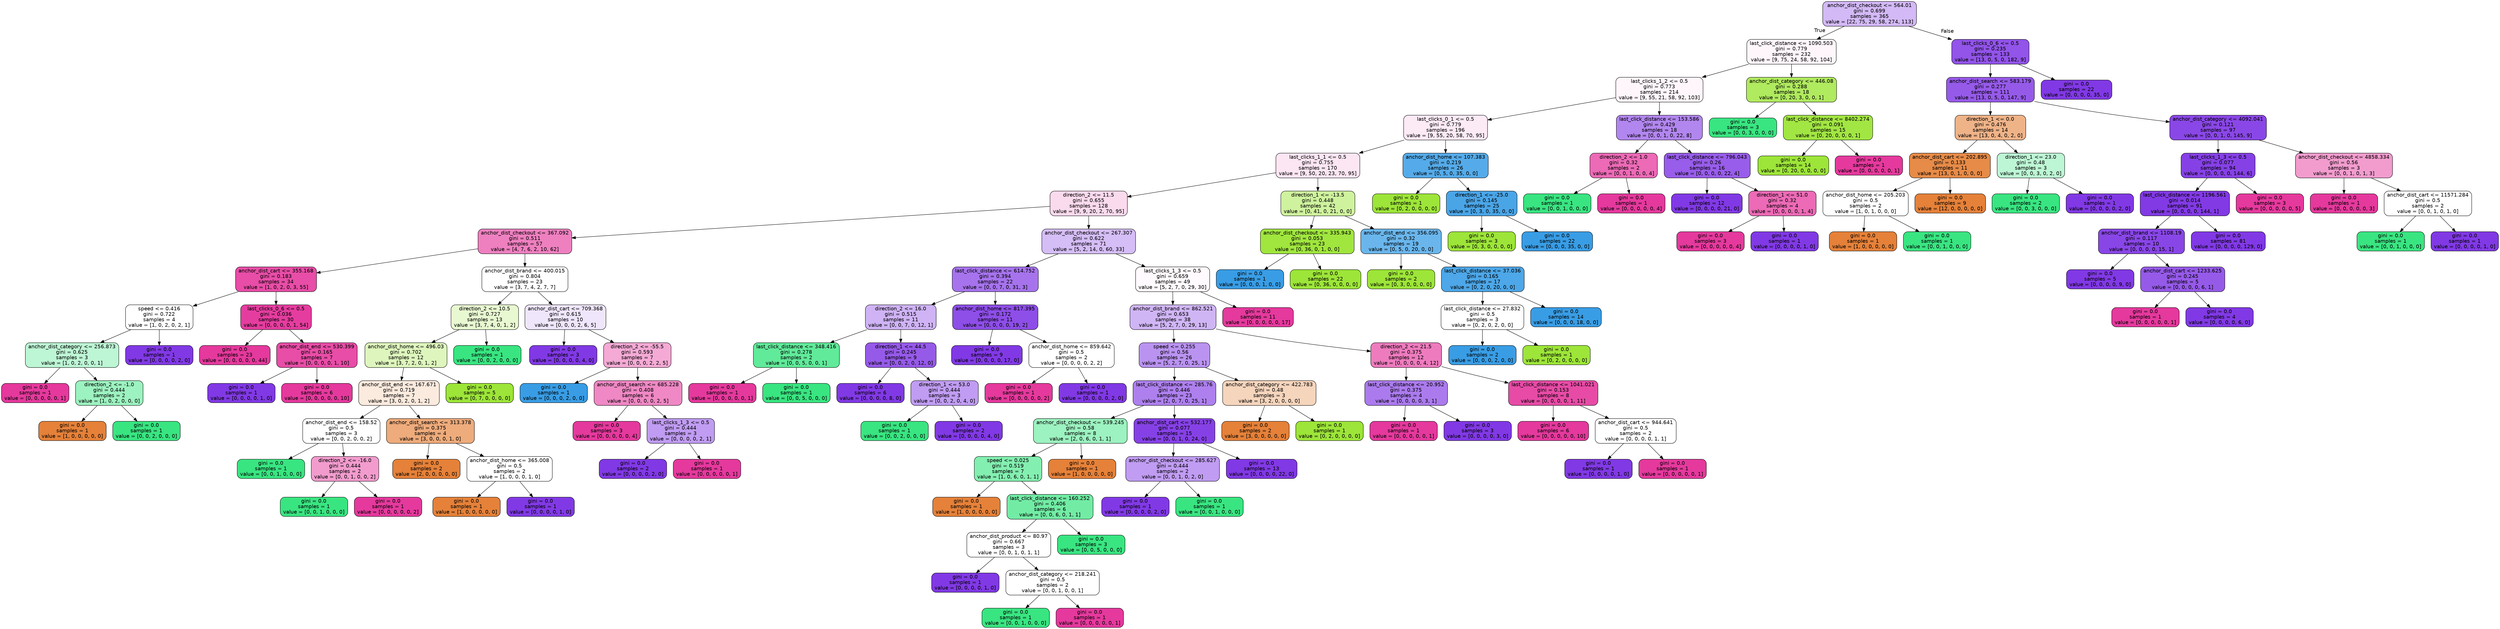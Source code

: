 digraph Tree {
node [shape=box, style="filled, rounded", color="black", fontname=helvetica] ;
edge [fontname=helvetica] ;
0 [label="anchor_dist_checkout <= 564.01\ngini = 0.699\nsamples = 365\nvalue = [22, 75, 29, 58, 274, 113]", fillcolor="#d3b9f6"] ;
1 [label="last_click_distance <= 1090.503\ngini = 0.779\nsamples = 232\nvalue = [9, 75, 24, 58, 92, 104]", fillcolor="#fef6fb"] ;
0 -> 1 [labeldistance=2.5, labelangle=45, headlabel="True"] ;
2 [label="last_clicks_1_2 <= 0.5\ngini = 0.773\nsamples = 214\nvalue = [9, 55, 21, 58, 92, 103]", fillcolor="#fef6fb"] ;
1 -> 2 ;
3 [label="last_clicks_0_1 <= 0.5\ngini = 0.779\nsamples = 196\nvalue = [9, 55, 20, 58, 70, 95]", fillcolor="#fceaf5"] ;
2 -> 3 ;
4 [label="last_clicks_1_1 <= 0.5\ngini = 0.755\nsamples = 170\nvalue = [9, 50, 20, 23, 70, 95]", fillcolor="#fce6f3"] ;
3 -> 4 ;
5 [label="direction_2 <= 11.5\ngini = 0.655\nsamples = 128\nvalue = [9, 9, 20, 2, 70, 95]", fillcolor="#fadaed"] ;
4 -> 5 ;
6 [label="anchor_dist_checkout <= 367.092\ngini = 0.511\nsamples = 57\nvalue = [4, 7, 6, 2, 10, 62]", fillcolor="#ee80c0"] ;
5 -> 6 ;
7 [label="anchor_dist_cart <= 355.168\ngini = 0.183\nsamples = 34\nvalue = [1, 0, 2, 0, 3, 55]", fillcolor="#e84da7"] ;
6 -> 7 ;
8 [label="speed <= 0.416\ngini = 0.722\nsamples = 4\nvalue = [1, 0, 2, 0, 2, 1]", fillcolor="#ffffff"] ;
7 -> 8 ;
9 [label="anchor_dist_category <= 256.873\ngini = 0.625\nsamples = 3\nvalue = [1, 0, 2, 0, 0, 1]", fillcolor="#bdf6d5"] ;
8 -> 9 ;
10 [label="gini = 0.0\nsamples = 1\nvalue = [0, 0, 0, 0, 0, 1]", fillcolor="#e5399d"] ;
9 -> 10 ;
11 [label="direction_2 <= -1.0\ngini = 0.444\nsamples = 2\nvalue = [1, 0, 2, 0, 0, 0]", fillcolor="#9cf2c0"] ;
9 -> 11 ;
12 [label="gini = 0.0\nsamples = 1\nvalue = [1, 0, 0, 0, 0, 0]", fillcolor="#e58139"] ;
11 -> 12 ;
13 [label="gini = 0.0\nsamples = 1\nvalue = [0, 0, 2, 0, 0, 0]", fillcolor="#39e581"] ;
11 -> 13 ;
14 [label="gini = 0.0\nsamples = 1\nvalue = [0, 0, 0, 0, 2, 0]", fillcolor="#8139e5"] ;
8 -> 14 ;
15 [label="last_clicks_0_6 <= 0.5\ngini = 0.036\nsamples = 30\nvalue = [0, 0, 0, 0, 1, 54]", fillcolor="#e53d9f"] ;
7 -> 15 ;
16 [label="gini = 0.0\nsamples = 23\nvalue = [0, 0, 0, 0, 0, 44]", fillcolor="#e5399d"] ;
15 -> 16 ;
17 [label="anchor_dist_end <= 530.399\ngini = 0.165\nsamples = 7\nvalue = [0, 0, 0, 0, 1, 10]", fillcolor="#e84da7"] ;
15 -> 17 ;
18 [label="gini = 0.0\nsamples = 1\nvalue = [0, 0, 0, 0, 1, 0]", fillcolor="#8139e5"] ;
17 -> 18 ;
19 [label="gini = 0.0\nsamples = 6\nvalue = [0, 0, 0, 0, 0, 10]", fillcolor="#e5399d"] ;
17 -> 19 ;
20 [label="anchor_dist_brand <= 400.015\ngini = 0.804\nsamples = 23\nvalue = [3, 7, 4, 2, 7, 7]", fillcolor="#ffffff"] ;
6 -> 20 ;
21 [label="direction_2 <= 10.5\ngini = 0.727\nsamples = 13\nvalue = [3, 7, 4, 0, 1, 2]", fillcolor="#e8f9d1"] ;
20 -> 21 ;
22 [label="anchor_dist_home <= 496.03\ngini = 0.702\nsamples = 12\nvalue = [3, 7, 2, 0, 1, 2]", fillcolor="#def6bd"] ;
21 -> 22 ;
23 [label="anchor_dist_end <= 167.671\ngini = 0.719\nsamples = 7\nvalue = [3, 0, 2, 0, 1, 2]", fillcolor="#fbeade"] ;
22 -> 23 ;
24 [label="anchor_dist_end <= 158.52\ngini = 0.5\nsamples = 3\nvalue = [0, 0, 2, 0, 0, 2]", fillcolor="#ffffff"] ;
23 -> 24 ;
25 [label="gini = 0.0\nsamples = 1\nvalue = [0, 0, 1, 0, 0, 0]", fillcolor="#39e581"] ;
24 -> 25 ;
26 [label="direction_2 <= -16.0\ngini = 0.444\nsamples = 2\nvalue = [0, 0, 1, 0, 0, 2]", fillcolor="#f29cce"] ;
24 -> 26 ;
27 [label="gini = 0.0\nsamples = 1\nvalue = [0, 0, 1, 0, 0, 0]", fillcolor="#39e581"] ;
26 -> 27 ;
28 [label="gini = 0.0\nsamples = 1\nvalue = [0, 0, 0, 0, 0, 2]", fillcolor="#e5399d"] ;
26 -> 28 ;
29 [label="anchor_dist_search <= 313.378\ngini = 0.375\nsamples = 4\nvalue = [3, 0, 0, 0, 1, 0]", fillcolor="#eeab7b"] ;
23 -> 29 ;
30 [label="gini = 0.0\nsamples = 2\nvalue = [2, 0, 0, 0, 0, 0]", fillcolor="#e58139"] ;
29 -> 30 ;
31 [label="anchor_dist_home <= 365.008\ngini = 0.5\nsamples = 2\nvalue = [1, 0, 0, 0, 1, 0]", fillcolor="#ffffff"] ;
29 -> 31 ;
32 [label="gini = 0.0\nsamples = 1\nvalue = [1, 0, 0, 0, 0, 0]", fillcolor="#e58139"] ;
31 -> 32 ;
33 [label="gini = 0.0\nsamples = 1\nvalue = [0, 0, 0, 0, 1, 0]", fillcolor="#8139e5"] ;
31 -> 33 ;
34 [label="gini = 0.0\nsamples = 5\nvalue = [0, 7, 0, 0, 0, 0]", fillcolor="#9de539"] ;
22 -> 34 ;
35 [label="gini = 0.0\nsamples = 1\nvalue = [0, 0, 2, 0, 0, 0]", fillcolor="#39e581"] ;
21 -> 35 ;
36 [label="anchor_dist_cart <= 709.368\ngini = 0.615\nsamples = 10\nvalue = [0, 0, 0, 2, 6, 5]", fillcolor="#efe6fc"] ;
20 -> 36 ;
37 [label="gini = 0.0\nsamples = 3\nvalue = [0, 0, 0, 0, 4, 0]", fillcolor="#8139e5"] ;
36 -> 37 ;
38 [label="direction_2 <= -55.5\ngini = 0.593\nsamples = 7\nvalue = [0, 0, 0, 2, 2, 5]", fillcolor="#f4aad5"] ;
36 -> 38 ;
39 [label="gini = 0.0\nsamples = 1\nvalue = [0, 0, 0, 2, 0, 0]", fillcolor="#399de5"] ;
38 -> 39 ;
40 [label="anchor_dist_search <= 685.228\ngini = 0.408\nsamples = 6\nvalue = [0, 0, 0, 0, 2, 5]", fillcolor="#ef88c4"] ;
38 -> 40 ;
41 [label="gini = 0.0\nsamples = 3\nvalue = [0, 0, 0, 0, 0, 4]", fillcolor="#e5399d"] ;
40 -> 41 ;
42 [label="last_clicks_1_3 <= 0.5\ngini = 0.444\nsamples = 3\nvalue = [0, 0, 0, 0, 2, 1]", fillcolor="#c09cf2"] ;
40 -> 42 ;
43 [label="gini = 0.0\nsamples = 2\nvalue = [0, 0, 0, 0, 2, 0]", fillcolor="#8139e5"] ;
42 -> 43 ;
44 [label="gini = 0.0\nsamples = 1\nvalue = [0, 0, 0, 0, 0, 1]", fillcolor="#e5399d"] ;
42 -> 44 ;
45 [label="anchor_dist_checkout <= 267.307\ngini = 0.622\nsamples = 71\nvalue = [5, 2, 14, 0, 60, 33]", fillcolor="#d5bdf6"] ;
5 -> 45 ;
46 [label="last_click_distance <= 614.752\ngini = 0.394\nsamples = 22\nvalue = [0, 0, 7, 0, 31, 3]", fillcolor="#a673ed"] ;
45 -> 46 ;
47 [label="direction_2 <= 16.0\ngini = 0.515\nsamples = 11\nvalue = [0, 0, 7, 0, 12, 1]", fillcolor="#cfb3f5"] ;
46 -> 47 ;
48 [label="last_click_distance <= 348.416\ngini = 0.278\nsamples = 2\nvalue = [0, 0, 5, 0, 0, 1]", fillcolor="#61ea9a"] ;
47 -> 48 ;
49 [label="gini = 0.0\nsamples = 1\nvalue = [0, 0, 0, 0, 0, 1]", fillcolor="#e5399d"] ;
48 -> 49 ;
50 [label="gini = 0.0\nsamples = 1\nvalue = [0, 0, 5, 0, 0, 0]", fillcolor="#39e581"] ;
48 -> 50 ;
51 [label="direction_1 <= 44.5\ngini = 0.245\nsamples = 9\nvalue = [0, 0, 2, 0, 12, 0]", fillcolor="#965ae9"] ;
47 -> 51 ;
52 [label="gini = 0.0\nsamples = 6\nvalue = [0, 0, 0, 0, 8, 0]", fillcolor="#8139e5"] ;
51 -> 52 ;
53 [label="direction_1 <= 53.0\ngini = 0.444\nsamples = 3\nvalue = [0, 0, 2, 0, 4, 0]", fillcolor="#c09cf2"] ;
51 -> 53 ;
54 [label="gini = 0.0\nsamples = 1\nvalue = [0, 0, 2, 0, 0, 0]", fillcolor="#39e581"] ;
53 -> 54 ;
55 [label="gini = 0.0\nsamples = 2\nvalue = [0, 0, 0, 0, 4, 0]", fillcolor="#8139e5"] ;
53 -> 55 ;
56 [label="anchor_dist_home <= 817.395\ngini = 0.172\nsamples = 11\nvalue = [0, 0, 0, 0, 19, 2]", fillcolor="#8e4ee8"] ;
46 -> 56 ;
57 [label="gini = 0.0\nsamples = 9\nvalue = [0, 0, 0, 0, 17, 0]", fillcolor="#8139e5"] ;
56 -> 57 ;
58 [label="anchor_dist_home <= 859.642\ngini = 0.5\nsamples = 2\nvalue = [0, 0, 0, 0, 2, 2]", fillcolor="#ffffff"] ;
56 -> 58 ;
59 [label="gini = 0.0\nsamples = 1\nvalue = [0, 0, 0, 0, 0, 2]", fillcolor="#e5399d"] ;
58 -> 59 ;
60 [label="gini = 0.0\nsamples = 1\nvalue = [0, 0, 0, 0, 2, 0]", fillcolor="#8139e5"] ;
58 -> 60 ;
61 [label="last_clicks_1_3 <= 0.5\ngini = 0.659\nsamples = 49\nvalue = [5, 2, 7, 0, 29, 30]", fillcolor="#fefafd"] ;
45 -> 61 ;
62 [label="anchor_dist_brand <= 862.521\ngini = 0.653\nsamples = 38\nvalue = [5, 2, 7, 0, 29, 13]", fillcolor="#d0b5f5"] ;
61 -> 62 ;
63 [label="speed <= 0.255\ngini = 0.56\nsamples = 26\nvalue = [5, 2, 7, 0, 25, 1]", fillcolor="#ba93f1"] ;
62 -> 63 ;
64 [label="last_click_distance <= 285.76\ngini = 0.446\nsamples = 23\nvalue = [2, 0, 7, 0, 25, 1]", fillcolor="#ae80ee"] ;
63 -> 64 ;
65 [label="anchor_dist_checkout <= 539.245\ngini = 0.58\nsamples = 8\nvalue = [2, 0, 6, 0, 1, 1]", fillcolor="#9cf2c0"] ;
64 -> 65 ;
66 [label="speed <= 0.025\ngini = 0.519\nsamples = 7\nvalue = [1, 0, 6, 0, 1, 1]", fillcolor="#83efb0"] ;
65 -> 66 ;
67 [label="gini = 0.0\nsamples = 1\nvalue = [1, 0, 0, 0, 0, 0]", fillcolor="#e58139"] ;
66 -> 67 ;
68 [label="last_click_distance <= 160.252\ngini = 0.406\nsamples = 6\nvalue = [0, 0, 6, 0, 1, 1]", fillcolor="#72eca5"] ;
66 -> 68 ;
69 [label="anchor_dist_product <= 80.97\ngini = 0.667\nsamples = 3\nvalue = [0, 0, 1, 0, 1, 1]", fillcolor="#ffffff"] ;
68 -> 69 ;
70 [label="gini = 0.0\nsamples = 1\nvalue = [0, 0, 0, 0, 1, 0]", fillcolor="#8139e5"] ;
69 -> 70 ;
71 [label="anchor_dist_category <= 218.241\ngini = 0.5\nsamples = 2\nvalue = [0, 0, 1, 0, 0, 1]", fillcolor="#ffffff"] ;
69 -> 71 ;
72 [label="gini = 0.0\nsamples = 1\nvalue = [0, 0, 1, 0, 0, 0]", fillcolor="#39e581"] ;
71 -> 72 ;
73 [label="gini = 0.0\nsamples = 1\nvalue = [0, 0, 0, 0, 0, 1]", fillcolor="#e5399d"] ;
71 -> 73 ;
74 [label="gini = 0.0\nsamples = 3\nvalue = [0, 0, 5, 0, 0, 0]", fillcolor="#39e581"] ;
68 -> 74 ;
75 [label="gini = 0.0\nsamples = 1\nvalue = [1, 0, 0, 0, 0, 0]", fillcolor="#e58139"] ;
65 -> 75 ;
76 [label="anchor_dist_cart <= 532.177\ngini = 0.077\nsamples = 15\nvalue = [0, 0, 1, 0, 24, 0]", fillcolor="#8641e6"] ;
64 -> 76 ;
77 [label="anchor_dist_checkout <= 285.627\ngini = 0.444\nsamples = 2\nvalue = [0, 0, 1, 0, 2, 0]", fillcolor="#c09cf2"] ;
76 -> 77 ;
78 [label="gini = 0.0\nsamples = 1\nvalue = [0, 0, 0, 0, 2, 0]", fillcolor="#8139e5"] ;
77 -> 78 ;
79 [label="gini = 0.0\nsamples = 1\nvalue = [0, 0, 1, 0, 0, 0]", fillcolor="#39e581"] ;
77 -> 79 ;
80 [label="gini = 0.0\nsamples = 13\nvalue = [0, 0, 0, 0, 22, 0]", fillcolor="#8139e5"] ;
76 -> 80 ;
81 [label="anchor_dist_category <= 422.783\ngini = 0.48\nsamples = 3\nvalue = [3, 2, 0, 0, 0, 0]", fillcolor="#f6d5bd"] ;
63 -> 81 ;
82 [label="gini = 0.0\nsamples = 2\nvalue = [3, 0, 0, 0, 0, 0]", fillcolor="#e58139"] ;
81 -> 82 ;
83 [label="gini = 0.0\nsamples = 1\nvalue = [0, 2, 0, 0, 0, 0]", fillcolor="#9de539"] ;
81 -> 83 ;
84 [label="direction_2 <= 21.5\ngini = 0.375\nsamples = 12\nvalue = [0, 0, 0, 0, 4, 12]", fillcolor="#ee7bbe"] ;
62 -> 84 ;
85 [label="last_click_distance <= 20.952\ngini = 0.375\nsamples = 4\nvalue = [0, 0, 0, 0, 3, 1]", fillcolor="#ab7bee"] ;
84 -> 85 ;
86 [label="gini = 0.0\nsamples = 1\nvalue = [0, 0, 0, 0, 0, 1]", fillcolor="#e5399d"] ;
85 -> 86 ;
87 [label="gini = 0.0\nsamples = 3\nvalue = [0, 0, 0, 0, 3, 0]", fillcolor="#8139e5"] ;
85 -> 87 ;
88 [label="last_click_distance <= 1041.021\ngini = 0.153\nsamples = 8\nvalue = [0, 0, 0, 0, 1, 11]", fillcolor="#e74ba6"] ;
84 -> 88 ;
89 [label="gini = 0.0\nsamples = 6\nvalue = [0, 0, 0, 0, 0, 10]", fillcolor="#e5399d"] ;
88 -> 89 ;
90 [label="anchor_dist_cart <= 944.641\ngini = 0.5\nsamples = 2\nvalue = [0, 0, 0, 0, 1, 1]", fillcolor="#ffffff"] ;
88 -> 90 ;
91 [label="gini = 0.0\nsamples = 1\nvalue = [0, 0, 0, 0, 1, 0]", fillcolor="#8139e5"] ;
90 -> 91 ;
92 [label="gini = 0.0\nsamples = 1\nvalue = [0, 0, 0, 0, 0, 1]", fillcolor="#e5399d"] ;
90 -> 92 ;
93 [label="gini = 0.0\nsamples = 11\nvalue = [0, 0, 0, 0, 0, 17]", fillcolor="#e5399d"] ;
61 -> 93 ;
94 [label="direction_1 <= -13.5\ngini = 0.448\nsamples = 42\nvalue = [0, 41, 0, 21, 0, 0]", fillcolor="#cff29e"] ;
4 -> 94 ;
95 [label="anchor_dist_checkout <= 335.943\ngini = 0.053\nsamples = 23\nvalue = [0, 36, 0, 1, 0, 0]", fillcolor="#a0e63e"] ;
94 -> 95 ;
96 [label="gini = 0.0\nsamples = 1\nvalue = [0, 0, 0, 1, 0, 0]", fillcolor="#399de5"] ;
95 -> 96 ;
97 [label="gini = 0.0\nsamples = 22\nvalue = [0, 36, 0, 0, 0, 0]", fillcolor="#9de539"] ;
95 -> 97 ;
98 [label="anchor_dist_end <= 356.095\ngini = 0.32\nsamples = 19\nvalue = [0, 5, 0, 20, 0, 0]", fillcolor="#6ab6ec"] ;
94 -> 98 ;
99 [label="gini = 0.0\nsamples = 2\nvalue = [0, 3, 0, 0, 0, 0]", fillcolor="#9de539"] ;
98 -> 99 ;
100 [label="last_click_distance <= 37.036\ngini = 0.165\nsamples = 17\nvalue = [0, 2, 0, 20, 0, 0]", fillcolor="#4da7e8"] ;
98 -> 100 ;
101 [label="last_click_distance <= 27.832\ngini = 0.5\nsamples = 3\nvalue = [0, 2, 0, 2, 0, 0]", fillcolor="#ffffff"] ;
100 -> 101 ;
102 [label="gini = 0.0\nsamples = 2\nvalue = [0, 0, 0, 2, 0, 0]", fillcolor="#399de5"] ;
101 -> 102 ;
103 [label="gini = 0.0\nsamples = 1\nvalue = [0, 2, 0, 0, 0, 0]", fillcolor="#9de539"] ;
101 -> 103 ;
104 [label="gini = 0.0\nsamples = 14\nvalue = [0, 0, 0, 18, 0, 0]", fillcolor="#399de5"] ;
100 -> 104 ;
105 [label="anchor_dist_home <= 107.383\ngini = 0.219\nsamples = 26\nvalue = [0, 5, 0, 35, 0, 0]", fillcolor="#55abe9"] ;
3 -> 105 ;
106 [label="gini = 0.0\nsamples = 1\nvalue = [0, 2, 0, 0, 0, 0]", fillcolor="#9de539"] ;
105 -> 106 ;
107 [label="direction_1 <= -25.0\ngini = 0.145\nsamples = 25\nvalue = [0, 3, 0, 35, 0, 0]", fillcolor="#4aa5e7"] ;
105 -> 107 ;
108 [label="gini = 0.0\nsamples = 3\nvalue = [0, 3, 0, 0, 0, 0]", fillcolor="#9de539"] ;
107 -> 108 ;
109 [label="gini = 0.0\nsamples = 22\nvalue = [0, 0, 0, 35, 0, 0]", fillcolor="#399de5"] ;
107 -> 109 ;
110 [label="last_click_distance <= 153.586\ngini = 0.429\nsamples = 18\nvalue = [0, 0, 1, 0, 22, 8]", fillcolor="#b286ef"] ;
2 -> 110 ;
111 [label="direction_2 <= 1.0\ngini = 0.32\nsamples = 2\nvalue = [0, 0, 1, 0, 0, 4]", fillcolor="#ec6ab6"] ;
110 -> 111 ;
112 [label="gini = 0.0\nsamples = 1\nvalue = [0, 0, 1, 0, 0, 0]", fillcolor="#39e581"] ;
111 -> 112 ;
113 [label="gini = 0.0\nsamples = 1\nvalue = [0, 0, 0, 0, 0, 4]", fillcolor="#e5399d"] ;
111 -> 113 ;
114 [label="last_click_distance <= 796.043\ngini = 0.26\nsamples = 16\nvalue = [0, 0, 0, 0, 22, 4]", fillcolor="#985dea"] ;
110 -> 114 ;
115 [label="gini = 0.0\nsamples = 12\nvalue = [0, 0, 0, 0, 21, 0]", fillcolor="#8139e5"] ;
114 -> 115 ;
116 [label="direction_1 <= 51.0\ngini = 0.32\nsamples = 4\nvalue = [0, 0, 0, 0, 1, 4]", fillcolor="#ec6ab6"] ;
114 -> 116 ;
117 [label="gini = 0.0\nsamples = 3\nvalue = [0, 0, 0, 0, 0, 4]", fillcolor="#e5399d"] ;
116 -> 117 ;
118 [label="gini = 0.0\nsamples = 1\nvalue = [0, 0, 0, 0, 1, 0]", fillcolor="#8139e5"] ;
116 -> 118 ;
119 [label="anchor_dist_category <= 446.08\ngini = 0.288\nsamples = 18\nvalue = [0, 20, 3, 0, 0, 1]", fillcolor="#b0ea5f"] ;
1 -> 119 ;
120 [label="gini = 0.0\nsamples = 3\nvalue = [0, 0, 3, 0, 0, 0]", fillcolor="#39e581"] ;
119 -> 120 ;
121 [label="last_click_distance <= 8402.274\ngini = 0.091\nsamples = 15\nvalue = [0, 20, 0, 0, 0, 1]", fillcolor="#a2e643"] ;
119 -> 121 ;
122 [label="gini = 0.0\nsamples = 14\nvalue = [0, 20, 0, 0, 0, 0]", fillcolor="#9de539"] ;
121 -> 122 ;
123 [label="gini = 0.0\nsamples = 1\nvalue = [0, 0, 0, 0, 0, 1]", fillcolor="#e5399d"] ;
121 -> 123 ;
124 [label="last_clicks_0_6 <= 0.5\ngini = 0.235\nsamples = 133\nvalue = [13, 0, 5, 0, 182, 9]", fillcolor="#9254e9"] ;
0 -> 124 [labeldistance=2.5, labelangle=-45, headlabel="False"] ;
125 [label="anchor_dist_search <= 583.179\ngini = 0.277\nsamples = 111\nvalue = [13, 0, 5, 0, 147, 9]", fillcolor="#965ae9"] ;
124 -> 125 ;
126 [label="direction_1 <= 0.0\ngini = 0.476\nsamples = 14\nvalue = [13, 0, 4, 0, 2, 0]", fillcolor="#efb388"] ;
125 -> 126 ;
127 [label="anchor_dist_cart <= 202.895\ngini = 0.133\nsamples = 11\nvalue = [13, 0, 1, 0, 0, 0]", fillcolor="#e78b48"] ;
126 -> 127 ;
128 [label="anchor_dist_home <= 205.203\ngini = 0.5\nsamples = 2\nvalue = [1, 0, 1, 0, 0, 0]", fillcolor="#ffffff"] ;
127 -> 128 ;
129 [label="gini = 0.0\nsamples = 1\nvalue = [1, 0, 0, 0, 0, 0]", fillcolor="#e58139"] ;
128 -> 129 ;
130 [label="gini = 0.0\nsamples = 1\nvalue = [0, 0, 1, 0, 0, 0]", fillcolor="#39e581"] ;
128 -> 130 ;
131 [label="gini = 0.0\nsamples = 9\nvalue = [12, 0, 0, 0, 0, 0]", fillcolor="#e58139"] ;
127 -> 131 ;
132 [label="direction_1 <= 23.0\ngini = 0.48\nsamples = 3\nvalue = [0, 0, 3, 0, 2, 0]", fillcolor="#bdf6d5"] ;
126 -> 132 ;
133 [label="gini = 0.0\nsamples = 2\nvalue = [0, 0, 3, 0, 0, 0]", fillcolor="#39e581"] ;
132 -> 133 ;
134 [label="gini = 0.0\nsamples = 1\nvalue = [0, 0, 0, 0, 2, 0]", fillcolor="#8139e5"] ;
132 -> 134 ;
135 [label="anchor_dist_category <= 4092.041\ngini = 0.121\nsamples = 97\nvalue = [0, 0, 1, 0, 145, 9]", fillcolor="#8a47e7"] ;
125 -> 135 ;
136 [label="last_clicks_1_3 <= 0.5\ngini = 0.077\nsamples = 94\nvalue = [0, 0, 0, 0, 144, 6]", fillcolor="#8641e6"] ;
135 -> 136 ;
137 [label="last_click_distance <= 1196.561\ngini = 0.014\nsamples = 91\nvalue = [0, 0, 0, 0, 144, 1]", fillcolor="#823ae5"] ;
136 -> 137 ;
138 [label="anchor_dist_brand <= 1108.19\ngini = 0.117\nsamples = 10\nvalue = [0, 0, 0, 0, 15, 1]", fillcolor="#8946e7"] ;
137 -> 138 ;
139 [label="gini = 0.0\nsamples = 5\nvalue = [0, 0, 0, 0, 9, 0]", fillcolor="#8139e5"] ;
138 -> 139 ;
140 [label="anchor_dist_cart <= 1233.625\ngini = 0.245\nsamples = 5\nvalue = [0, 0, 0, 0, 6, 1]", fillcolor="#965ae9"] ;
138 -> 140 ;
141 [label="gini = 0.0\nsamples = 1\nvalue = [0, 0, 0, 0, 0, 1]", fillcolor="#e5399d"] ;
140 -> 141 ;
142 [label="gini = 0.0\nsamples = 4\nvalue = [0, 0, 0, 0, 6, 0]", fillcolor="#8139e5"] ;
140 -> 142 ;
143 [label="gini = 0.0\nsamples = 81\nvalue = [0, 0, 0, 0, 129, 0]", fillcolor="#8139e5"] ;
137 -> 143 ;
144 [label="gini = 0.0\nsamples = 3\nvalue = [0, 0, 0, 0, 0, 5]", fillcolor="#e5399d"] ;
136 -> 144 ;
145 [label="anchor_dist_checkout <= 4858.334\ngini = 0.56\nsamples = 3\nvalue = [0, 0, 1, 0, 1, 3]", fillcolor="#f29cce"] ;
135 -> 145 ;
146 [label="gini = 0.0\nsamples = 1\nvalue = [0, 0, 0, 0, 0, 3]", fillcolor="#e5399d"] ;
145 -> 146 ;
147 [label="anchor_dist_cart <= 11571.284\ngini = 0.5\nsamples = 2\nvalue = [0, 0, 1, 0, 1, 0]", fillcolor="#ffffff"] ;
145 -> 147 ;
148 [label="gini = 0.0\nsamples = 1\nvalue = [0, 0, 1, 0, 0, 0]", fillcolor="#39e581"] ;
147 -> 148 ;
149 [label="gini = 0.0\nsamples = 1\nvalue = [0, 0, 0, 0, 1, 0]", fillcolor="#8139e5"] ;
147 -> 149 ;
150 [label="gini = 0.0\nsamples = 22\nvalue = [0, 0, 0, 0, 35, 0]", fillcolor="#8139e5"] ;
124 -> 150 ;
}